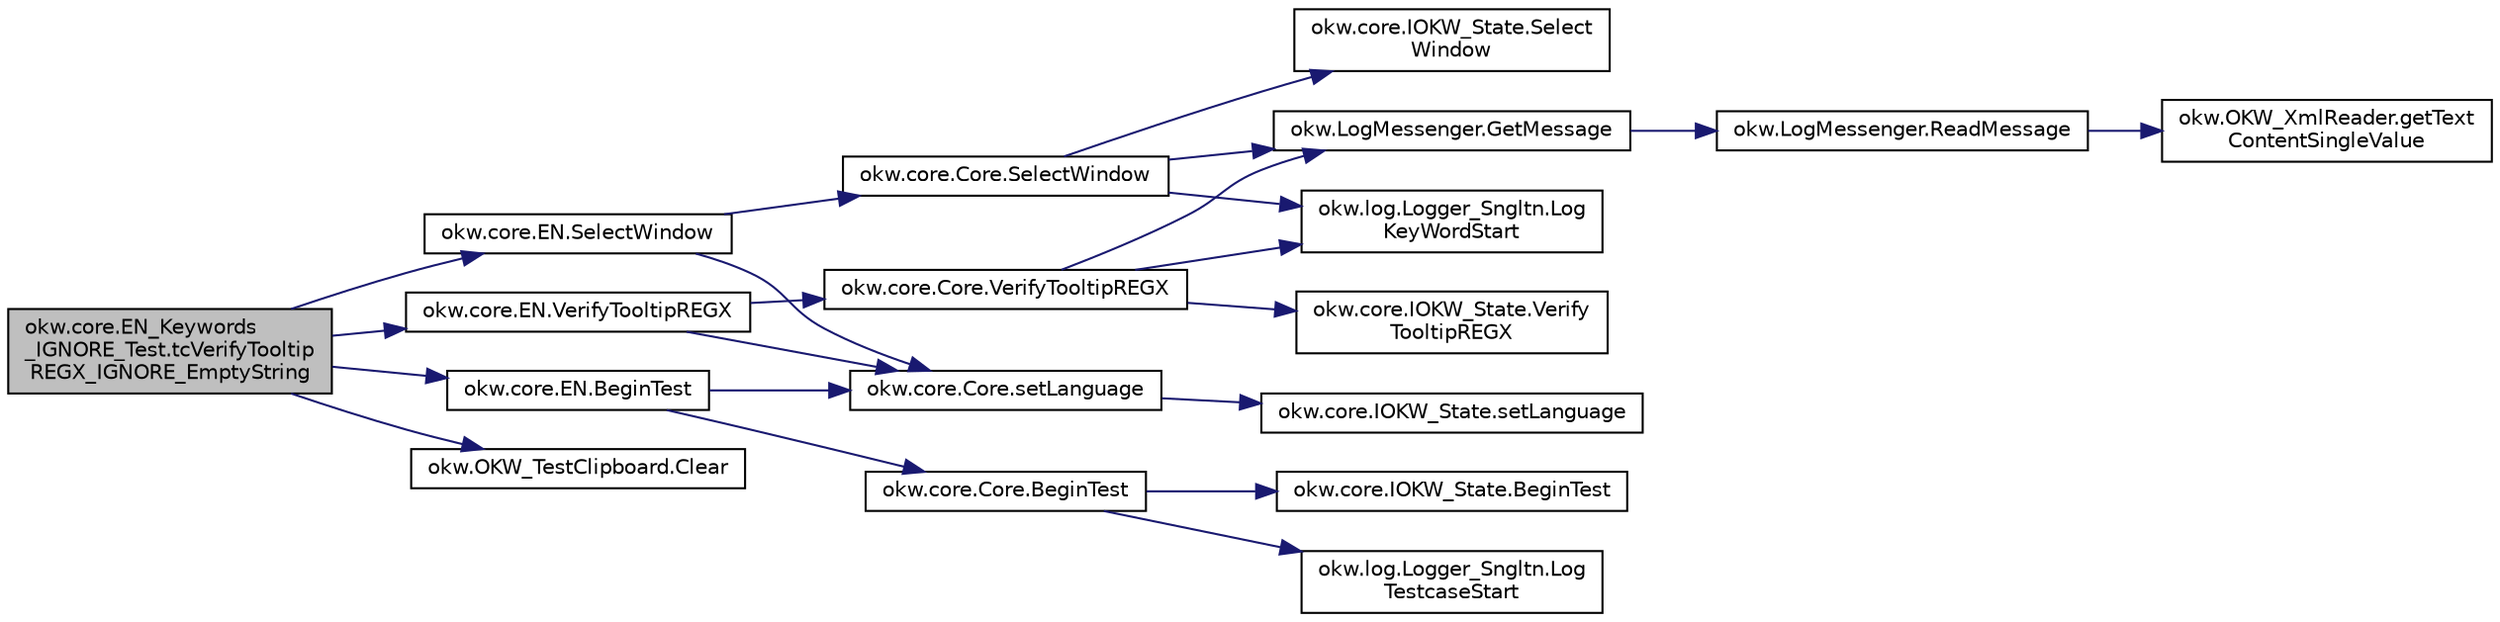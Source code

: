 digraph "okw.core.EN_Keywords_IGNORE_Test.tcVerifyTooltipREGX_IGNORE_EmptyString"
{
 // INTERACTIVE_SVG=YES
 // LATEX_PDF_SIZE
  edge [fontname="Helvetica",fontsize="10",labelfontname="Helvetica",labelfontsize="10"];
  node [fontname="Helvetica",fontsize="10",shape=record];
  rankdir="LR";
  Node1444 [label="okw.core.EN_Keywords\l_IGNORE_Test.tcVerifyTooltip\lREGX_IGNORE_EmptyString",height=0.2,width=0.4,color="black", fillcolor="grey75", style="filled", fontcolor="black",tooltip=" "];
  Node1444 -> Node1445 [color="midnightblue",fontsize="10",style="solid",fontname="Helvetica"];
  Node1445 [label="okw.core.EN.BeginTest",height=0.2,width=0.4,color="black", fillcolor="white", style="filled",URL="$classokw_1_1core_1_1_e_n.html#aef613b0a3e6bb8a9623984db145cae69",tooltip="Markiert den Anfang eines neuen Testfalls."];
  Node1445 -> Node1446 [color="midnightblue",fontsize="10",style="solid",fontname="Helvetica"];
  Node1446 [label="okw.core.Core.setLanguage",height=0.2,width=0.4,color="black", fillcolor="white", style="filled",URL="$classokw_1_1core_1_1_core.html#ab4e0f723d27cb11c944ec4c82c426100",tooltip="Setzt die Sprache auf den gegebenen wert Language."];
  Node1446 -> Node1447 [color="midnightblue",fontsize="10",style="solid",fontname="Helvetica"];
  Node1447 [label="okw.core.IOKW_State.setLanguage",height=0.2,width=0.4,color="black", fillcolor="white", style="filled",URL="$interfaceokw_1_1core_1_1_i_o_k_w___state.html#a866baa0bde08a47418f54d63bdb56097",tooltip="Interne Methode zum setzen der Sprache für die sprachabhängigen Ausgaben der Dokumentation (Log)."];
  Node1445 -> Node1448 [color="midnightblue",fontsize="10",style="solid",fontname="Helvetica"];
  Node1448 [label="okw.core.Core.BeginTest",height=0.2,width=0.4,color="black", fillcolor="white", style="filled",URL="$classokw_1_1core_1_1_core.html#acfefe92468c9eb9e951846372726c4d8",tooltip="Markiert den Anfang eines neuen Testfalls."];
  Node1448 -> Node1449 [color="midnightblue",fontsize="10",style="solid",fontname="Helvetica"];
  Node1449 [label="okw.log.Logger_Sngltn.Log\lTestcaseStart",height=0.2,width=0.4,color="black", fillcolor="white", style="filled",URL="$classokw_1_1log_1_1_logger___sngltn.html#a60f4ad59db847ae61df928f9920f3deb",tooltip="Ausgabe des Testfalls."];
  Node1448 -> Node1450 [color="midnightblue",fontsize="10",style="solid",fontname="Helvetica"];
  Node1450 [label="okw.core.IOKW_State.BeginTest",height=0.2,width=0.4,color="black", fillcolor="white", style="filled",URL="$interfaceokw_1_1core_1_1_i_o_k_w___state.html#ae5480ddb1fc37eade5d899d335bc4b13",tooltip="Markiert den Anfang eines neuen Testfalls."];
  Node1444 -> Node1451 [color="midnightblue",fontsize="10",style="solid",fontname="Helvetica"];
  Node1451 [label="okw.core.EN.SelectWindow",height=0.2,width=0.4,color="black", fillcolor="white", style="filled",URL="$classokw_1_1core_1_1_e_n.html#a2b61c2b39a9cfdbdfd25fe0e3d43785b",tooltip="Setzt den Kontext auf das gegebene Fenster."];
  Node1451 -> Node1446 [color="midnightblue",fontsize="10",style="solid",fontname="Helvetica"];
  Node1451 -> Node1452 [color="midnightblue",fontsize="10",style="solid",fontname="Helvetica"];
  Node1452 [label="okw.core.Core.SelectWindow",height=0.2,width=0.4,color="black", fillcolor="white", style="filled",URL="$classokw_1_1core_1_1_core.html#a6a68660eb5e34965522896e2a5c48314",tooltip="Setzt den Kontext auf das gegebene Fenster."];
  Node1452 -> Node1453 [color="midnightblue",fontsize="10",style="solid",fontname="Helvetica"];
  Node1453 [label="okw.log.Logger_Sngltn.Log\lKeyWordStart",height=0.2,width=0.4,color="black", fillcolor="white", style="filled",URL="$classokw_1_1log_1_1_logger___sngltn.html#a70ec25e200e00ecefc544e8fd371d2ef",tooltip="Ausgabe eines Schlüsselwortes."];
  Node1452 -> Node1454 [color="midnightblue",fontsize="10",style="solid",fontname="Helvetica"];
  Node1454 [label="okw.LogMessenger.GetMessage",height=0.2,width=0.4,color="black", fillcolor="white", style="filled",URL="$classokw_1_1_log_messenger.html#af225d1f037d47b3b085175c09d78bdd2",tooltip="Holt die Log-Meldung für MethodeNmae/Textkey ohne weitere Parameter."];
  Node1454 -> Node1455 [color="midnightblue",fontsize="10",style="solid",fontname="Helvetica"];
  Node1455 [label="okw.LogMessenger.ReadMessage",height=0.2,width=0.4,color="black", fillcolor="white", style="filled",URL="$classokw_1_1_log_messenger.html#a530cd6ab82ec82a04206a2e976ec06e3",tooltip="Interne Kernfunktion holt die Log-Meldung mit Platzhaltern aus der XML-Datei."];
  Node1455 -> Node1456 [color="midnightblue",fontsize="10",style="solid",fontname="Helvetica"];
  Node1456 [label="okw.OKW_XmlReader.getText\lContentSingleValue",height=0.2,width=0.4,color="black", fillcolor="white", style="filled",URL="$classokw_1_1_o_k_w___xml_reader.html#ab920b5335a2e1429c14cc5f8e79f39eb",tooltip="Lies den TextContent eines Tag."];
  Node1452 -> Node1457 [color="midnightblue",fontsize="10",style="solid",fontname="Helvetica"];
  Node1457 [label="okw.core.IOKW_State.Select\lWindow",height=0.2,width=0.4,color="black", fillcolor="white", style="filled",URL="$interfaceokw_1_1core_1_1_i_o_k_w___state.html#ad4fc9610ed5b1176590a45b55e6ac7f0",tooltip="Setzt den Kontext auf das gegebene Fenster."];
  Node1444 -> Node1458 [color="midnightblue",fontsize="10",style="solid",fontname="Helvetica"];
  Node1458 [label="okw.OKW_TestClipboard.Clear",height=0.2,width=0.4,color="black", fillcolor="white", style="filled",URL="$classokw_1_1_o_k_w___test_clipboard.html#a3d244f76e3d56d57e9b4b96378f9b293",tooltip="Resets all ClipBoard-Memmber to empty String = \"\" ."];
  Node1444 -> Node1459 [color="midnightblue",fontsize="10",style="solid",fontname="Helvetica"];
  Node1459 [label="okw.core.EN.VerifyTooltipREGX",height=0.2,width=0.4,color="black", fillcolor="white", style="filled",URL="$classokw_1_1core_1_1_e_n.html#a1611d27707a732b6f22f301898e530cd",tooltip="Prüft den Standardwert eines Objektes (in den meisten Fällen ist dies der angezeigte Text)."];
  Node1459 -> Node1446 [color="midnightblue",fontsize="10",style="solid",fontname="Helvetica"];
  Node1459 -> Node1460 [color="midnightblue",fontsize="10",style="solid",fontname="Helvetica"];
  Node1460 [label="okw.core.Core.VerifyTooltipREGX",height=0.2,width=0.4,color="black", fillcolor="white", style="filled",URL="$classokw_1_1core_1_1_core.html#a32ef0062d4814e329183c7110d2918e2",tooltip="Prüft den Standardwert eines Objektes (in den meisten Fällen ist dies der angezeigte Text)."];
  Node1460 -> Node1453 [color="midnightblue",fontsize="10",style="solid",fontname="Helvetica"];
  Node1460 -> Node1454 [color="midnightblue",fontsize="10",style="solid",fontname="Helvetica"];
  Node1460 -> Node1461 [color="midnightblue",fontsize="10",style="solid",fontname="Helvetica"];
  Node1461 [label="okw.core.IOKW_State.Verify\lTooltipREGX",height=0.2,width=0.4,color="black", fillcolor="white", style="filled",URL="$interfaceokw_1_1core_1_1_i_o_k_w___state.html#a651ce4c1a5bd9dcac256b3204548f3be",tooltip="Prüft den Standardwert eines Objektes (in den meisten Fällen ist dies der angezeigte Text)."];
}
